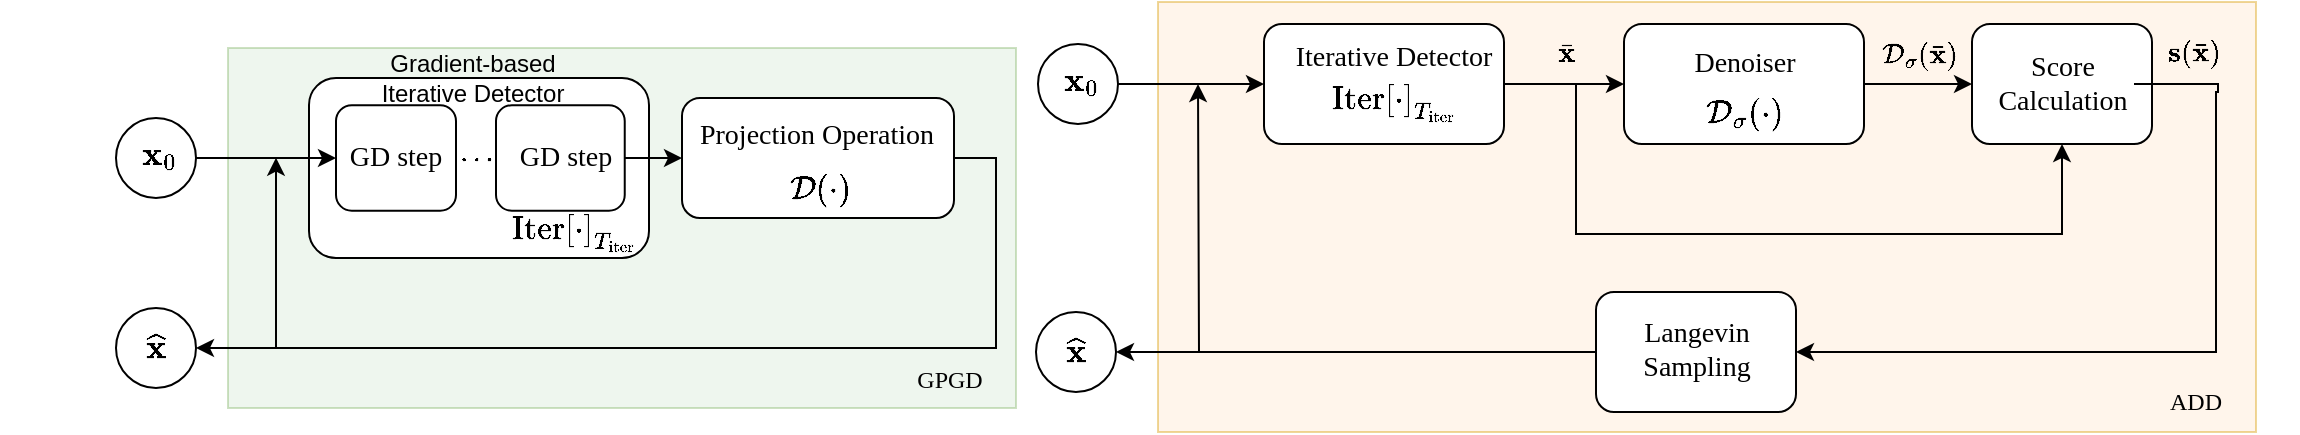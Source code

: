 <mxfile version="23.1.6" type="github">
  <diagram name="Page-1" id="dU-dnFTunSyXHDUeYEFi">
    <mxGraphModel dx="1158" dy="785" grid="1" gridSize="10" guides="1" tooltips="1" connect="1" arrows="1" fold="1" page="1" pageScale="1" pageWidth="850" pageHeight="1100" math="1" shadow="0">
      <root>
        <mxCell id="0" />
        <mxCell id="1" parent="0" />
        <mxCell id="YuqXfMFWX_keywvnFie5-82" value="" style="verticalLabelPosition=bottom;verticalAlign=top;html=1;shape=mxgraph.basic.rect;fillColor2=none;strokeWidth=1;size=0;indent=5;fillColor=#ffe6cc;strokeColor=#d79b00;shadow=0;movable=1;resizable=1;rotatable=1;deletable=1;editable=1;locked=0;connectable=1;opacity=40;" parent="1" vertex="1">
          <mxGeometry x="591" y="115" width="549" height="215" as="geometry" />
        </mxCell>
        <mxCell id="YuqXfMFWX_keywvnFie5-27" value="" style="group" parent="1" vertex="1" connectable="0">
          <mxGeometry x="824" y="121" width="120" height="65" as="geometry" />
        </mxCell>
        <mxCell id="YuqXfMFWX_keywvnFie5-29" value="" style="rounded=1;whiteSpace=wrap;html=1;" parent="YuqXfMFWX_keywvnFie5-27" vertex="1">
          <mxGeometry y="5" width="120" height="60" as="geometry" />
        </mxCell>
        <mxCell id="YuqXfMFWX_keywvnFie5-30" value="&lt;font style=&quot;font-size: 14px;&quot; face=&quot;Times New Roman&quot;&gt;Denoiser&lt;/font&gt;" style="text;html=1;align=center;verticalAlign=middle;whiteSpace=wrap;rounded=0;" parent="YuqXfMFWX_keywvnFie5-27" vertex="1">
          <mxGeometry x="7.5" width="105" height="50" as="geometry" />
        </mxCell>
        <mxCell id="YuqXfMFWX_keywvnFie5-31" value="&lt;font style=&quot;font-size: 14px;&quot;&gt;$$\mathcal{D}_{\sigma}(\cdot)$$&lt;/font&gt;" style="text;html=1;align=center;verticalAlign=middle;whiteSpace=wrap;rounded=0;" parent="YuqXfMFWX_keywvnFie5-27" vertex="1">
          <mxGeometry x="30" y="35" width="60" height="30" as="geometry" />
        </mxCell>
        <mxCell id="YuqXfMFWX_keywvnFie5-32" value="" style="group" parent="1" vertex="1" connectable="0">
          <mxGeometry x="644" y="123" width="130" height="66" as="geometry" />
        </mxCell>
        <mxCell id="YuqXfMFWX_keywvnFie5-33" value="" style="rounded=1;whiteSpace=wrap;html=1;" parent="YuqXfMFWX_keywvnFie5-32" vertex="1">
          <mxGeometry y="3" width="120" height="60" as="geometry" />
        </mxCell>
        <mxCell id="YuqXfMFWX_keywvnFie5-34" value="&lt;font style=&quot;font-size: 14px;&quot; face=&quot;Times New Roman&quot;&gt;Iterative Detector&lt;/font&gt;" style="text;html=1;align=center;verticalAlign=middle;whiteSpace=wrap;rounded=0;" parent="YuqXfMFWX_keywvnFie5-32" vertex="1">
          <mxGeometry x="8" y="-5" width="114" height="50" as="geometry" />
        </mxCell>
        <mxCell id="YuqXfMFWX_keywvnFie5-35" value="&lt;font style=&quot;font-size: 14px;&quot;&gt;$$\mathrm{Iter}\left[ \cdot \right]_{T_\mathrm{iter}}$$&lt;/font&gt;" style="text;html=1;align=center;verticalAlign=middle;whiteSpace=wrap;rounded=0;" parent="YuqXfMFWX_keywvnFie5-32" vertex="1">
          <mxGeometry x="35" y="27" width="60" height="30" as="geometry" />
        </mxCell>
        <mxCell id="YuqXfMFWX_keywvnFie5-36" style="edgeStyle=orthogonalEdgeStyle;rounded=0;orthogonalLoop=1;jettySize=auto;html=1;exitX=1;exitY=0.5;exitDx=0;exitDy=0;entryX=0;entryY=0.5;entryDx=0;entryDy=0;" parent="1" source="YuqXfMFWX_keywvnFie5-33" target="YuqXfMFWX_keywvnFie5-29" edge="1">
          <mxGeometry relative="1" as="geometry" />
        </mxCell>
        <mxCell id="YuqXfMFWX_keywvnFie5-37" value="" style="group" parent="1" vertex="1" connectable="0">
          <mxGeometry x="521" y="136" width="60" height="40" as="geometry" />
        </mxCell>
        <mxCell id="YuqXfMFWX_keywvnFie5-38" value="" style="ellipse;whiteSpace=wrap;html=1;aspect=fixed;" parent="YuqXfMFWX_keywvnFie5-37" vertex="1">
          <mxGeometry x="10" width="40" height="40" as="geometry" />
        </mxCell>
        <mxCell id="YuqXfMFWX_keywvnFie5-39" value="&lt;font style=&quot;font-size: 14px;&quot;&gt;$$\mathbf{x}_0$$&lt;/font&gt;" style="text;html=1;align=center;verticalAlign=middle;whiteSpace=wrap;rounded=0;" parent="YuqXfMFWX_keywvnFie5-37" vertex="1">
          <mxGeometry x="2" y="3" width="60" height="30" as="geometry" />
        </mxCell>
        <mxCell id="YuqXfMFWX_keywvnFie5-40" style="edgeStyle=orthogonalEdgeStyle;rounded=0;orthogonalLoop=1;jettySize=auto;html=1;exitX=1;exitY=0.5;exitDx=0;exitDy=0;entryX=0;entryY=0.5;entryDx=0;entryDy=0;" parent="1" source="YuqXfMFWX_keywvnFie5-38" target="YuqXfMFWX_keywvnFie5-33" edge="1">
          <mxGeometry relative="1" as="geometry" />
        </mxCell>
        <mxCell id="YuqXfMFWX_keywvnFie5-41" value="" style="group" parent="1" vertex="1" connectable="0">
          <mxGeometry x="520" y="269" width="60" height="40" as="geometry" />
        </mxCell>
        <mxCell id="YuqXfMFWX_keywvnFie5-42" style="edgeStyle=orthogonalEdgeStyle;rounded=0;orthogonalLoop=1;jettySize=auto;html=1;exitX=1;exitY=0.5;exitDx=0;exitDy=0;endArrow=none;endFill=0;startArrow=classic;startFill=1;" parent="YuqXfMFWX_keywvnFie5-41" source="YuqXfMFWX_keywvnFie5-43" edge="1">
          <mxGeometry relative="1" as="geometry">
            <mxPoint x="110" y="21" as="targetPoint" />
          </mxGeometry>
        </mxCell>
        <mxCell id="YuqXfMFWX_keywvnFie5-43" value="" style="ellipse;whiteSpace=wrap;html=1;aspect=fixed;" parent="YuqXfMFWX_keywvnFie5-41" vertex="1">
          <mxGeometry x="10" y="1" width="40" height="40" as="geometry" />
        </mxCell>
        <mxCell id="YuqXfMFWX_keywvnFie5-44" value="&lt;font style=&quot;font-size: 14px;&quot;&gt;$$\widehat{\mathbf{x}}$$&lt;/font&gt;" style="text;html=1;align=center;verticalAlign=middle;whiteSpace=wrap;rounded=0;" parent="YuqXfMFWX_keywvnFie5-41" vertex="1">
          <mxGeometry y="5" width="60" height="30" as="geometry" />
        </mxCell>
        <mxCell id="YuqXfMFWX_keywvnFie5-45" value="" style="group" parent="1" vertex="1" connectable="0">
          <mxGeometry x="998" y="121" width="150" height="65" as="geometry" />
        </mxCell>
        <mxCell id="YuqXfMFWX_keywvnFie5-47" value="" style="rounded=1;whiteSpace=wrap;html=1;" parent="YuqXfMFWX_keywvnFie5-45" vertex="1">
          <mxGeometry y="5" width="90" height="60" as="geometry" />
        </mxCell>
        <mxCell id="YuqXfMFWX_keywvnFie5-54" style="edgeStyle=orthogonalEdgeStyle;rounded=0;orthogonalLoop=1;jettySize=auto;html=1;exitX=0.5;exitY=1;exitDx=0;exitDy=0;startArrow=classic;startFill=1;endArrow=none;endFill=0;" parent="YuqXfMFWX_keywvnFie5-45" source="YuqXfMFWX_keywvnFie5-47" edge="1">
          <mxGeometry relative="1" as="geometry">
            <mxPoint x="-198" y="39" as="targetPoint" />
            <mxPoint x="50" y="90" as="sourcePoint" />
            <Array as="points">
              <mxPoint x="45" y="110" />
              <mxPoint x="-198" y="110" />
              <mxPoint x="-198" y="35" />
            </Array>
          </mxGeometry>
        </mxCell>
        <mxCell id="YuqXfMFWX_keywvnFie5-48" value="&lt;font style=&quot;font-size: 14px;&quot; face=&quot;Times New Roman&quot;&gt;Score Calculation&lt;/font&gt;" style="text;html=1;align=center;verticalAlign=middle;whiteSpace=wrap;rounded=0;" parent="YuqXfMFWX_keywvnFie5-45" vertex="1">
          <mxGeometry x="8.75" y="10" width="72.5" height="50" as="geometry" />
        </mxCell>
        <mxCell id="YuqXfMFWX_keywvnFie5-51" style="edgeStyle=orthogonalEdgeStyle;rounded=0;orthogonalLoop=1;jettySize=auto;html=1;exitX=1;exitY=0.5;exitDx=0;exitDy=0;entryX=0;entryY=0.5;entryDx=0;entryDy=0;" parent="1" source="YuqXfMFWX_keywvnFie5-29" target="YuqXfMFWX_keywvnFie5-47" edge="1">
          <mxGeometry relative="1" as="geometry" />
        </mxCell>
        <mxCell id="YuqXfMFWX_keywvnFie5-56" value="$$\bar{\mathbf{x}}$$" style="text;html=1;align=center;verticalAlign=middle;whiteSpace=wrap;rounded=0;" parent="1" vertex="1">
          <mxGeometry x="765" y="126" width="60" height="30" as="geometry" />
        </mxCell>
        <mxCell id="YuqXfMFWX_keywvnFie5-57" value="$$\mathcal{D}_{\sigma}(\bar{\mathbf{x}})$$" style="text;html=1;align=center;verticalAlign=middle;whiteSpace=wrap;rounded=0;" parent="1" vertex="1">
          <mxGeometry x="942" y="127" width="60" height="30" as="geometry" />
        </mxCell>
        <mxCell id="YuqXfMFWX_keywvnFie5-62" style="edgeStyle=orthogonalEdgeStyle;rounded=0;orthogonalLoop=1;jettySize=auto;html=1;exitX=0;exitY=0.5;exitDx=0;exitDy=0;" parent="1" source="YuqXfMFWX_keywvnFie5-59" edge="1">
          <mxGeometry relative="1" as="geometry">
            <mxPoint x="611" y="156" as="targetPoint" />
            <mxPoint x="810" y="295" as="sourcePoint" />
          </mxGeometry>
        </mxCell>
        <mxCell id="YuqXfMFWX_keywvnFie5-59" value="" style="rounded=1;whiteSpace=wrap;html=1;" parent="1" vertex="1">
          <mxGeometry x="810" y="260" width="100" height="60" as="geometry" />
        </mxCell>
        <mxCell id="YuqXfMFWX_keywvnFie5-61" value="&lt;font style=&quot;font-size: 14px;&quot; face=&quot;Times New Roman&quot;&gt;Langevin Sampling&lt;/font&gt;" style="text;html=1;align=center;verticalAlign=middle;whiteSpace=wrap;rounded=0;" parent="1" vertex="1">
          <mxGeometry x="823.75" y="264" width="72.5" height="50" as="geometry" />
        </mxCell>
        <mxCell id="YuqXfMFWX_keywvnFie5-55" style="edgeStyle=orthogonalEdgeStyle;rounded=0;orthogonalLoop=1;jettySize=auto;html=1;exitX=0;exitY=1;exitDx=0;exitDy=0;entryX=1;entryY=0.5;entryDx=0;entryDy=0;" parent="1" source="YuqXfMFWX_keywvnFie5-58" target="YuqXfMFWX_keywvnFie5-59" edge="1">
          <mxGeometry relative="1" as="geometry">
            <mxPoint x="911" y="287" as="targetPoint" />
            <mxPoint x="1150" y="153" as="sourcePoint" />
            <Array as="points">
              <mxPoint x="1121" y="156" />
              <mxPoint x="1121" y="160" />
              <mxPoint x="1120" y="160" />
              <mxPoint x="1120" y="290" />
            </Array>
          </mxGeometry>
        </mxCell>
        <mxCell id="YuqXfMFWX_keywvnFie5-64" value="ADD" style="text;html=1;align=center;verticalAlign=middle;whiteSpace=wrap;rounded=0;fontFamily=Times New Roman;" parent="1" vertex="1">
          <mxGeometry x="1080" y="300" width="60" height="30" as="geometry" />
        </mxCell>
        <mxCell id="YuqXfMFWX_keywvnFie5-68" value="" style="verticalLabelPosition=bottom;verticalAlign=top;html=1;shape=mxgraph.basic.rect;fillColor2=none;strokeWidth=1;size=0;indent=5;fillColor=#d5e8d4;strokeColor=#82b366;shadow=0;movable=1;resizable=1;rotatable=1;deletable=1;editable=1;locked=0;connectable=1;opacity=40;" parent="1" vertex="1">
          <mxGeometry x="126" y="138" width="394" height="180" as="geometry" />
        </mxCell>
        <mxCell id="YuqXfMFWX_keywvnFie5-22" style="edgeStyle=orthogonalEdgeStyle;rounded=0;orthogonalLoop=1;jettySize=auto;html=1;exitX=1;exitY=0.5;exitDx=0;exitDy=0;" parent="1" source="YuqXfMFWX_keywvnFie5-11" edge="1">
          <mxGeometry relative="1" as="geometry">
            <mxPoint x="150" y="192.857" as="targetPoint" />
            <Array as="points">
              <mxPoint x="510" y="193" />
              <mxPoint x="510" y="288" />
              <mxPoint x="150" y="288" />
            </Array>
          </mxGeometry>
        </mxCell>
        <mxCell id="YuqXfMFWX_keywvnFie5-11" value="" style="rounded=1;whiteSpace=wrap;html=1;" parent="1" vertex="1">
          <mxGeometry x="353" y="163" width="136" height="60" as="geometry" />
        </mxCell>
        <mxCell id="YuqXfMFWX_keywvnFie5-12" value="&lt;font style=&quot;font-size: 14px;&quot; face=&quot;Times New Roman&quot;&gt;Projection Operation&lt;/font&gt;" style="text;html=1;align=center;verticalAlign=middle;whiteSpace=wrap;rounded=0;" parent="1" vertex="1">
          <mxGeometry x="355.5" y="157" width="128.5" height="50" as="geometry" />
        </mxCell>
        <mxCell id="YuqXfMFWX_keywvnFie5-13" value="&lt;font style=&quot;font-size: 14px;&quot;&gt;$$\mathcal{D}(\cdot)$$&lt;/font&gt;" style="text;html=1;align=center;verticalAlign=middle;whiteSpace=wrap;rounded=0;" parent="1" vertex="1">
          <mxGeometry x="392" y="194" width="60" height="30" as="geometry" />
        </mxCell>
        <mxCell id="YuqXfMFWX_keywvnFie5-63" value="GPGD" style="text;html=1;align=center;verticalAlign=middle;whiteSpace=wrap;rounded=0;fontFamily=Times New Roman;" parent="1" vertex="1">
          <mxGeometry x="457" y="289" width="60" height="30" as="geometry" />
        </mxCell>
        <mxCell id="YuqXfMFWX_keywvnFie5-15" value="" style="group" parent="1" vertex="1" connectable="0">
          <mxGeometry x="180" y="164" width="170" height="79.002" as="geometry" />
        </mxCell>
        <mxCell id="6JbTAT6tYhopITQtJNcX-4" value="" style="group" parent="YuqXfMFWX_keywvnFie5-15" vertex="1" connectable="0">
          <mxGeometry x="-13.5" y="-11" width="183.5" height="90.002" as="geometry" />
        </mxCell>
        <mxCell id="6JbTAT6tYhopITQtJNcX-5" value="" style="rounded=1;whiteSpace=wrap;html=1;" parent="6JbTAT6tYhopITQtJNcX-4" vertex="1">
          <mxGeometry width="170" height="90" as="geometry" />
        </mxCell>
        <mxCell id="YuqXfMFWX_keywvnFie5-10" value="&lt;font style=&quot;font-size: 14px;&quot;&gt;$$\mathrm{Iter}\left[ \cdot \right]_{T_\mathrm{iter}}$$&lt;/font&gt;" style="text;html=1;align=center;verticalAlign=middle;whiteSpace=wrap;rounded=0;" parent="6JbTAT6tYhopITQtJNcX-4" vertex="1">
          <mxGeometry x="117.5" y="63.639" width="30" height="26.364" as="geometry" />
        </mxCell>
        <mxCell id="YuqXfMFWX_keywvnFie5-1" value="" style="rounded=1;whiteSpace=wrap;html=1;" parent="YuqXfMFWX_keywvnFie5-15" vertex="1">
          <mxGeometry y="2.636" width="60" height="52.727" as="geometry" />
        </mxCell>
        <mxCell id="6JbTAT6tYhopITQtJNcX-10" value="&lt;font face=&quot;Times New Roman&quot;&gt;&lt;span style=&quot;font-size: 14px;&quot;&gt;GD step&lt;/span&gt;&lt;/font&gt;" style="text;html=1;align=center;verticalAlign=middle;whiteSpace=wrap;rounded=0;" parent="YuqXfMFWX_keywvnFie5-15" vertex="1">
          <mxGeometry x="-15.996" y="8.03" width="92.046" height="40.97" as="geometry" />
        </mxCell>
        <mxCell id="YuqXfMFWX_keywvnFie5-20" value="" style="group" parent="1" vertex="1" connectable="0">
          <mxGeometry x="60" y="173" width="60" height="40" as="geometry" />
        </mxCell>
        <mxCell id="YuqXfMFWX_keywvnFie5-18" value="" style="ellipse;whiteSpace=wrap;html=1;aspect=fixed;" parent="YuqXfMFWX_keywvnFie5-20" vertex="1">
          <mxGeometry x="10" width="40" height="40" as="geometry" />
        </mxCell>
        <mxCell id="YuqXfMFWX_keywvnFie5-19" value="&lt;font style=&quot;font-size: 14px;&quot;&gt;$$\mathbf{x}_0$$&lt;/font&gt;" style="text;html=1;align=center;verticalAlign=middle;whiteSpace=wrap;rounded=0;" parent="YuqXfMFWX_keywvnFie5-20" vertex="1">
          <mxGeometry x="2" y="3" width="60" height="30" as="geometry" />
        </mxCell>
        <mxCell id="YuqXfMFWX_keywvnFie5-21" style="edgeStyle=orthogonalEdgeStyle;rounded=0;orthogonalLoop=1;jettySize=auto;html=1;exitX=1;exitY=0.5;exitDx=0;exitDy=0;entryX=0;entryY=0.5;entryDx=0;entryDy=0;" parent="1" source="YuqXfMFWX_keywvnFie5-18" target="YuqXfMFWX_keywvnFie5-1" edge="1">
          <mxGeometry relative="1" as="geometry" />
        </mxCell>
        <mxCell id="YuqXfMFWX_keywvnFie5-23" value="" style="group" parent="1" vertex="1" connectable="0">
          <mxGeometry x="60" y="267" width="60" height="40" as="geometry" />
        </mxCell>
        <mxCell id="YuqXfMFWX_keywvnFie5-26" style="edgeStyle=orthogonalEdgeStyle;rounded=0;orthogonalLoop=1;jettySize=auto;html=1;exitX=1;exitY=0.5;exitDx=0;exitDy=0;endArrow=none;endFill=0;startArrow=classic;startFill=1;" parent="YuqXfMFWX_keywvnFie5-23" source="YuqXfMFWX_keywvnFie5-24" edge="1">
          <mxGeometry relative="1" as="geometry">
            <mxPoint x="110" y="21" as="targetPoint" />
          </mxGeometry>
        </mxCell>
        <mxCell id="YuqXfMFWX_keywvnFie5-24" value="" style="ellipse;whiteSpace=wrap;html=1;aspect=fixed;" parent="YuqXfMFWX_keywvnFie5-23" vertex="1">
          <mxGeometry x="10" y="1" width="40" height="40" as="geometry" />
        </mxCell>
        <mxCell id="YuqXfMFWX_keywvnFie5-25" value="&lt;font style=&quot;font-size: 14px;&quot;&gt;$$\widehat{\mathbf{x}}$$&lt;/font&gt;" style="text;html=1;align=center;verticalAlign=middle;whiteSpace=wrap;rounded=0;" parent="YuqXfMFWX_keywvnFie5-23" vertex="1">
          <mxGeometry y="5" width="60" height="30" as="geometry" />
        </mxCell>
        <mxCell id="YuqXfMFWX_keywvnFie5-58" value="$$\mathbf{s}(\bar{\mathbf{x}})$$" style="text;html=1;align=center;verticalAlign=middle;whiteSpace=wrap;rounded=0;" parent="1" vertex="1">
          <mxGeometry x="1079" y="126" width="60" height="30" as="geometry" />
        </mxCell>
        <mxCell id="6JbTAT6tYhopITQtJNcX-1" value="" style="group" parent="1" vertex="1" connectable="0">
          <mxGeometry x="260" y="164" width="80" height="58" as="geometry" />
        </mxCell>
        <mxCell id="6JbTAT6tYhopITQtJNcX-2" value="" style="rounded=1;whiteSpace=wrap;html=1;" parent="6JbTAT6tYhopITQtJNcX-1" vertex="1">
          <mxGeometry y="2.636" width="64.368" height="52.727" as="geometry" />
        </mxCell>
        <mxCell id="YuqXfMFWX_keywvnFie5-7" value="&lt;font face=&quot;Times New Roman&quot;&gt;&lt;span style=&quot;font-size: 14px;&quot;&gt;GD step&lt;/span&gt;&lt;/font&gt;" style="text;html=1;align=center;verticalAlign=middle;whiteSpace=wrap;rounded=0;" parent="6JbTAT6tYhopITQtJNcX-1" vertex="1">
          <mxGeometry x="-10" y="8.51" width="90" height="40.97" as="geometry" />
        </mxCell>
        <mxCell id="6JbTAT6tYhopITQtJNcX-13" value="$$\cdots$$" style="text;html=1;align=center;verticalAlign=middle;resizable=0;points=[];autosize=1;strokeColor=none;fillColor=none;" parent="6JbTAT6tYhopITQtJNcX-1" vertex="1">
          <mxGeometry x="-50" y="14" width="80" height="30" as="geometry" />
        </mxCell>
        <mxCell id="6JbTAT6tYhopITQtJNcX-12" style="edgeStyle=orthogonalEdgeStyle;rounded=0;orthogonalLoop=1;jettySize=auto;html=1;exitX=1;exitY=0.5;exitDx=0;exitDy=0;entryX=0;entryY=0.5;entryDx=0;entryDy=0;" parent="1" source="6JbTAT6tYhopITQtJNcX-2" target="YuqXfMFWX_keywvnFie5-11" edge="1">
          <mxGeometry relative="1" as="geometry" />
        </mxCell>
        <mxCell id="6JbTAT6tYhopITQtJNcX-15" value="Gradient-based Iterative Detector" style="text;html=1;align=center;verticalAlign=middle;whiteSpace=wrap;rounded=0;" parent="1" vertex="1">
          <mxGeometry x="198" y="132.03" width="101.03" height="40.97" as="geometry" />
        </mxCell>
      </root>
    </mxGraphModel>
  </diagram>
</mxfile>
